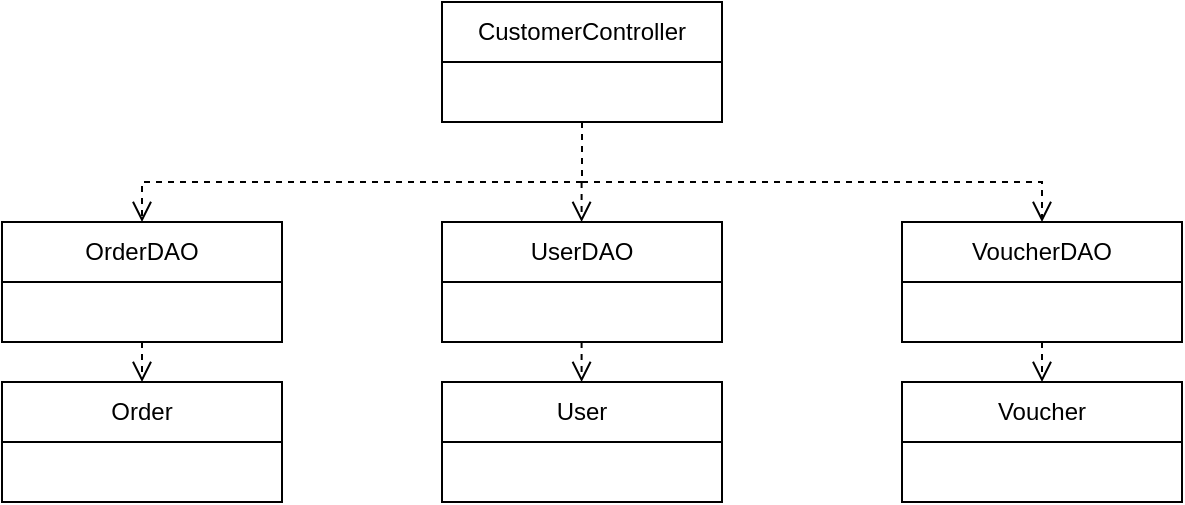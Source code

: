 <mxfile version="22.0.0" type="device">
  <diagram name="Trang-1" id="qktT0qjpinCFxN4toxlK">
    <mxGraphModel dx="714" dy="416" grid="1" gridSize="10" guides="1" tooltips="1" connect="1" arrows="1" fold="1" page="1" pageScale="1" pageWidth="827" pageHeight="1169" math="0" shadow="0">
      <root>
        <mxCell id="0" />
        <mxCell id="1" parent="0" />
        <mxCell id="wnBut_DAxPW7eYNr_kk_-2" value="CustomerController" style="swimlane;fontStyle=0;childLayout=stackLayout;horizontal=1;startSize=30;horizontalStack=0;resizeParent=1;resizeParentMax=0;resizeLast=0;collapsible=1;marginBottom=0;whiteSpace=wrap;html=1;" parent="1" vertex="1">
          <mxGeometry x="370" y="110" width="140" height="60" as="geometry" />
        </mxCell>
        <mxCell id="wnBut_DAxPW7eYNr_kk_-6" value="OrderDAO" style="swimlane;fontStyle=0;childLayout=stackLayout;horizontal=1;startSize=30;horizontalStack=0;resizeParent=1;resizeParentMax=0;resizeLast=0;collapsible=1;marginBottom=0;whiteSpace=wrap;html=1;" parent="1" vertex="1">
          <mxGeometry x="150" y="220" width="140" height="60" as="geometry" />
        </mxCell>
        <mxCell id="wnBut_DAxPW7eYNr_kk_-7" value="Order" style="swimlane;fontStyle=0;childLayout=stackLayout;horizontal=1;startSize=30;horizontalStack=0;resizeParent=1;resizeParentMax=0;resizeLast=0;collapsible=1;marginBottom=0;whiteSpace=wrap;html=1;" parent="1" vertex="1">
          <mxGeometry x="150" y="300" width="140" height="60" as="geometry" />
        </mxCell>
        <mxCell id="wnBut_DAxPW7eYNr_kk_-8" value="" style="html=1;verticalAlign=bottom;endArrow=open;dashed=1;endSize=8;curved=0;rounded=0;entryX=0.5;entryY=0;entryDx=0;entryDy=0;exitX=0.5;exitY=1;exitDx=0;exitDy=0;" parent="1" source="wnBut_DAxPW7eYNr_kk_-6" target="wnBut_DAxPW7eYNr_kk_-7" edge="1">
          <mxGeometry relative="1" as="geometry">
            <mxPoint x="490" y="280" as="sourcePoint" />
            <mxPoint x="410" y="280" as="targetPoint" />
            <Array as="points" />
          </mxGeometry>
        </mxCell>
        <mxCell id="wnBut_DAxPW7eYNr_kk_-9" value="" style="html=1;verticalAlign=bottom;endArrow=open;dashed=1;endSize=8;curved=0;rounded=0;entryX=0.5;entryY=0;entryDx=0;entryDy=0;exitX=0.5;exitY=1;exitDx=0;exitDy=0;" parent="1" source="wnBut_DAxPW7eYNr_kk_-2" target="wnBut_DAxPW7eYNr_kk_-6" edge="1">
          <mxGeometry relative="1" as="geometry">
            <mxPoint x="439.71" y="160" as="sourcePoint" />
            <mxPoint x="439.71" y="200" as="targetPoint" />
            <Array as="points">
              <mxPoint x="440" y="200" />
              <mxPoint x="220" y="200" />
            </Array>
          </mxGeometry>
        </mxCell>
        <mxCell id="wnBut_DAxPW7eYNr_kk_-12" value="VoucherDAO" style="swimlane;fontStyle=0;childLayout=stackLayout;horizontal=1;startSize=30;horizontalStack=0;resizeParent=1;resizeParentMax=0;resizeLast=0;collapsible=1;marginBottom=0;whiteSpace=wrap;html=1;" parent="1" vertex="1">
          <mxGeometry x="600" y="220" width="140" height="60" as="geometry" />
        </mxCell>
        <mxCell id="wnBut_DAxPW7eYNr_kk_-14" value="" style="html=1;verticalAlign=bottom;endArrow=open;dashed=1;endSize=8;curved=0;rounded=0;entryX=0.5;entryY=0;entryDx=0;entryDy=0;exitX=0.5;exitY=1;exitDx=0;exitDy=0;" parent="1" source="wnBut_DAxPW7eYNr_kk_-2" target="wnBut_DAxPW7eYNr_kk_-12" edge="1">
          <mxGeometry relative="1" as="geometry">
            <mxPoint x="440" y="180" as="sourcePoint" />
            <mxPoint x="290" y="230" as="targetPoint" />
            <Array as="points">
              <mxPoint x="440" y="200" />
              <mxPoint x="670" y="200" />
            </Array>
          </mxGeometry>
        </mxCell>
        <mxCell id="wnBut_DAxPW7eYNr_kk_-15" value="Voucher" style="swimlane;fontStyle=0;childLayout=stackLayout;horizontal=1;startSize=30;horizontalStack=0;resizeParent=1;resizeParentMax=0;resizeLast=0;collapsible=1;marginBottom=0;whiteSpace=wrap;html=1;" parent="1" vertex="1">
          <mxGeometry x="600" y="300" width="140" height="60" as="geometry" />
        </mxCell>
        <mxCell id="wnBut_DAxPW7eYNr_kk_-16" value="" style="html=1;verticalAlign=bottom;endArrow=open;dashed=1;endSize=8;curved=0;rounded=0;entryX=0.5;entryY=0;entryDx=0;entryDy=0;exitX=0.5;exitY=1;exitDx=0;exitDy=0;" parent="1" source="wnBut_DAxPW7eYNr_kk_-12" target="wnBut_DAxPW7eYNr_kk_-15" edge="1">
          <mxGeometry relative="1" as="geometry">
            <mxPoint x="449.62" y="310" as="sourcePoint" />
            <mxPoint x="449.62" y="360" as="targetPoint" />
            <Array as="points" />
          </mxGeometry>
        </mxCell>
        <mxCell id="Kh6Ndykuzws-ymVwyTLi-1" value="UserDAO" style="swimlane;fontStyle=0;childLayout=stackLayout;horizontal=1;startSize=30;horizontalStack=0;resizeParent=1;resizeParentMax=0;resizeLast=0;collapsible=1;marginBottom=0;whiteSpace=wrap;html=1;" vertex="1" parent="1">
          <mxGeometry x="370" y="220" width="140" height="60" as="geometry" />
        </mxCell>
        <mxCell id="Kh6Ndykuzws-ymVwyTLi-2" value="User" style="swimlane;fontStyle=0;childLayout=stackLayout;horizontal=1;startSize=30;horizontalStack=0;resizeParent=1;resizeParentMax=0;resizeLast=0;collapsible=1;marginBottom=0;whiteSpace=wrap;html=1;" vertex="1" parent="1">
          <mxGeometry x="370" y="300" width="140" height="60" as="geometry" />
        </mxCell>
        <mxCell id="Kh6Ndykuzws-ymVwyTLi-3" value="" style="html=1;verticalAlign=bottom;endArrow=open;dashed=1;endSize=8;curved=0;rounded=0;entryX=0.5;entryY=0;entryDx=0;entryDy=0;exitX=0.5;exitY=1;exitDx=0;exitDy=0;" edge="1" parent="1">
          <mxGeometry relative="1" as="geometry">
            <mxPoint x="439.8" y="200" as="sourcePoint" />
            <mxPoint x="439.8" y="220" as="targetPoint" />
            <Array as="points" />
          </mxGeometry>
        </mxCell>
        <mxCell id="Kh6Ndykuzws-ymVwyTLi-4" value="" style="html=1;verticalAlign=bottom;endArrow=open;dashed=1;endSize=8;curved=0;rounded=0;entryX=0.5;entryY=0;entryDx=0;entryDy=0;exitX=0.5;exitY=1;exitDx=0;exitDy=0;" edge="1" parent="1">
          <mxGeometry relative="1" as="geometry">
            <mxPoint x="439.8" y="280" as="sourcePoint" />
            <mxPoint x="439.8" y="300" as="targetPoint" />
            <Array as="points" />
          </mxGeometry>
        </mxCell>
      </root>
    </mxGraphModel>
  </diagram>
</mxfile>
